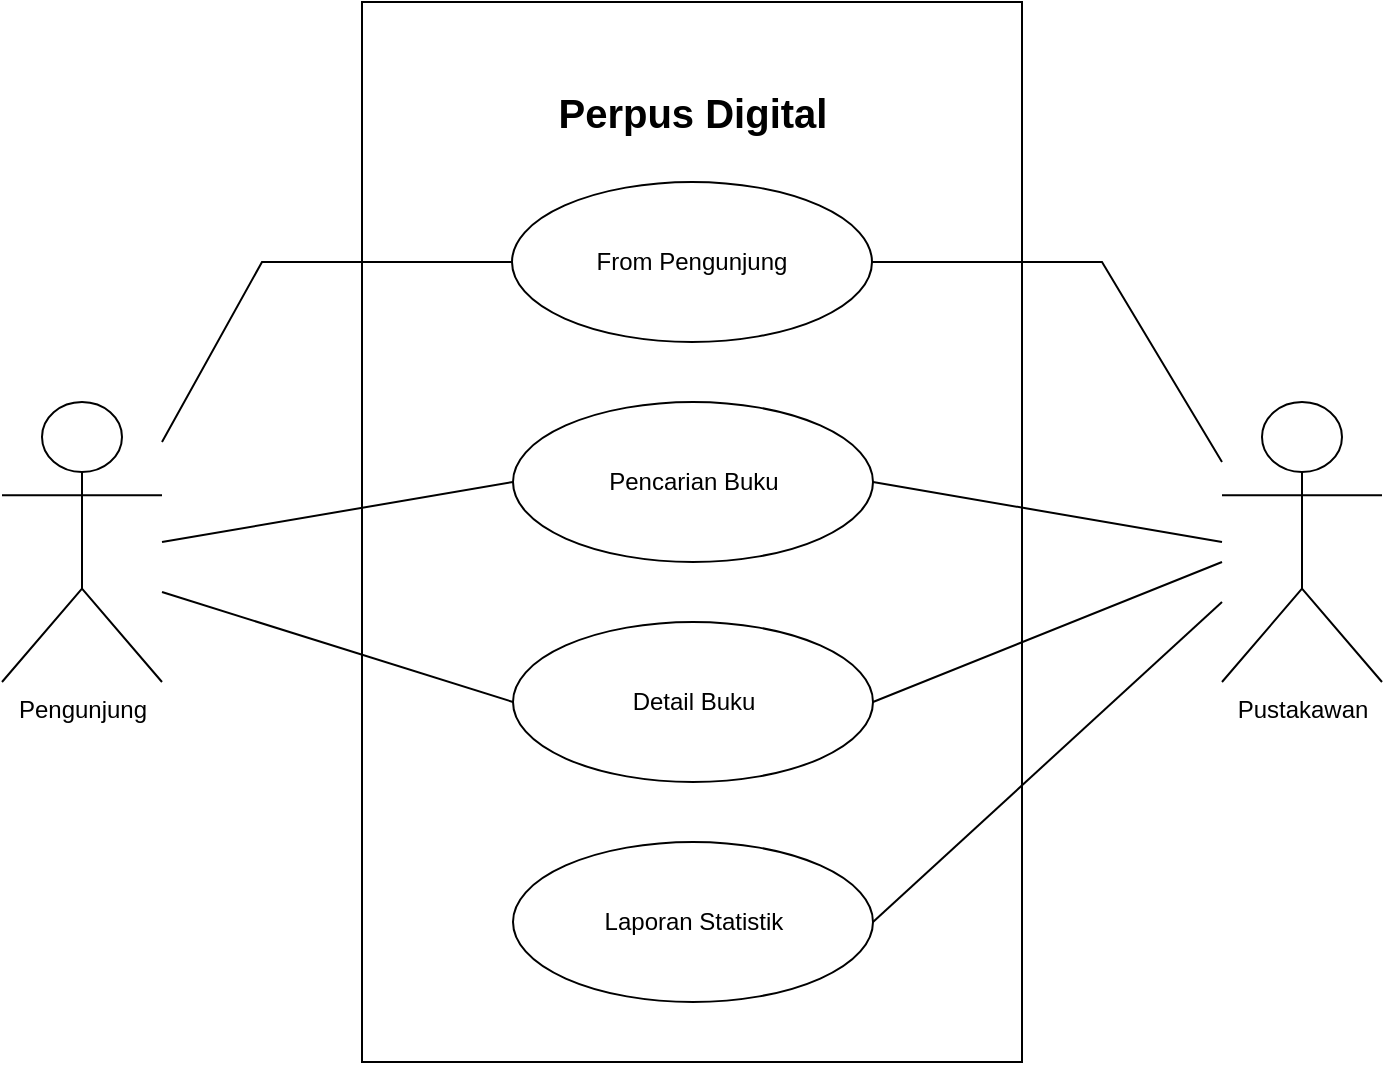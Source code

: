 <mxfile version="23.1.1" type="github">
  <diagram name="Page-1" id="1OpYW7OE4GzXt2Lxicp0">
    <mxGraphModel dx="1052" dy="627" grid="1" gridSize="10" guides="1" tooltips="1" connect="1" arrows="1" fold="1" page="1" pageScale="1" pageWidth="850" pageHeight="1100" math="0" shadow="0">
      <root>
        <mxCell id="0" />
        <mxCell id="1" parent="0" />
        <mxCell id="TGRVU3iV76_W16BP4noS-1" value="" style="rounded=0;whiteSpace=wrap;html=1;" vertex="1" parent="1">
          <mxGeometry x="260" y="60" width="330" height="530" as="geometry" />
        </mxCell>
        <mxCell id="TGRVU3iV76_W16BP4noS-3" value="&lt;font size=&quot;1&quot; style=&quot;&quot;&gt;&lt;b style=&quot;font-size: 20px;&quot;&gt;Perpus Digital&lt;/b&gt;&lt;/font&gt;" style="text;html=1;strokeColor=none;fillColor=none;align=center;verticalAlign=middle;whiteSpace=wrap;rounded=0;" vertex="1" parent="1">
          <mxGeometry x="353" y="100" width="145" height="30" as="geometry" />
        </mxCell>
        <mxCell id="TGRVU3iV76_W16BP4noS-4" value="Pengunjung" style="shape=umlActor;verticalLabelPosition=bottom;verticalAlign=top;html=1;outlineConnect=0;" vertex="1" parent="1">
          <mxGeometry x="80" y="260" width="80" height="140" as="geometry" />
        </mxCell>
        <mxCell id="TGRVU3iV76_W16BP4noS-6" value="Pustakawan" style="shape=umlActor;verticalLabelPosition=bottom;verticalAlign=top;html=1;outlineConnect=0;" vertex="1" parent="1">
          <mxGeometry x="690" y="260" width="80" height="140" as="geometry" />
        </mxCell>
        <mxCell id="TGRVU3iV76_W16BP4noS-7" value="From Pengunjung" style="ellipse;whiteSpace=wrap;html=1;" vertex="1" parent="1">
          <mxGeometry x="335" y="150" width="180" height="80" as="geometry" />
        </mxCell>
        <mxCell id="TGRVU3iV76_W16BP4noS-8" value="Pencarian Buku" style="ellipse;whiteSpace=wrap;html=1;" vertex="1" parent="1">
          <mxGeometry x="335.5" y="260" width="180" height="80" as="geometry" />
        </mxCell>
        <mxCell id="TGRVU3iV76_W16BP4noS-9" value="Detail Buku" style="ellipse;whiteSpace=wrap;html=1;" vertex="1" parent="1">
          <mxGeometry x="335.5" y="370" width="180" height="80" as="geometry" />
        </mxCell>
        <mxCell id="TGRVU3iV76_W16BP4noS-10" value="Laporan Statistik" style="ellipse;whiteSpace=wrap;html=1;" vertex="1" parent="1">
          <mxGeometry x="335.5" y="480" width="180" height="80" as="geometry" />
        </mxCell>
        <mxCell id="TGRVU3iV76_W16BP4noS-11" value="" style="endArrow=none;html=1;rounded=0;entryX=0;entryY=0.5;entryDx=0;entryDy=0;" edge="1" parent="1" target="TGRVU3iV76_W16BP4noS-7">
          <mxGeometry width="50" height="50" relative="1" as="geometry">
            <mxPoint x="160" y="280" as="sourcePoint" />
            <mxPoint x="210" y="230" as="targetPoint" />
            <Array as="points">
              <mxPoint x="210" y="190" />
            </Array>
          </mxGeometry>
        </mxCell>
        <mxCell id="TGRVU3iV76_W16BP4noS-12" value="" style="endArrow=none;html=1;rounded=0;entryX=0;entryY=0.5;entryDx=0;entryDy=0;" edge="1" parent="1" target="TGRVU3iV76_W16BP4noS-8">
          <mxGeometry width="50" height="50" relative="1" as="geometry">
            <mxPoint x="160" y="330" as="sourcePoint" />
            <mxPoint x="210" y="280" as="targetPoint" />
          </mxGeometry>
        </mxCell>
        <mxCell id="TGRVU3iV76_W16BP4noS-13" value="" style="endArrow=none;html=1;rounded=0;entryX=0;entryY=0.5;entryDx=0;entryDy=0;" edge="1" parent="1" target="TGRVU3iV76_W16BP4noS-9">
          <mxGeometry width="50" height="50" relative="1" as="geometry">
            <mxPoint x="160" y="355" as="sourcePoint" />
            <mxPoint x="210" y="305" as="targetPoint" />
          </mxGeometry>
        </mxCell>
        <mxCell id="TGRVU3iV76_W16BP4noS-14" value="" style="endArrow=none;html=1;rounded=0;exitX=1;exitY=0.5;exitDx=0;exitDy=0;" edge="1" parent="1" source="TGRVU3iV76_W16BP4noS-7">
          <mxGeometry width="50" height="50" relative="1" as="geometry">
            <mxPoint x="640" y="340" as="sourcePoint" />
            <mxPoint x="690" y="290" as="targetPoint" />
            <Array as="points">
              <mxPoint x="630" y="190" />
            </Array>
          </mxGeometry>
        </mxCell>
        <mxCell id="TGRVU3iV76_W16BP4noS-15" value="" style="endArrow=none;html=1;rounded=0;exitX=1;exitY=0.5;exitDx=0;exitDy=0;" edge="1" parent="1" source="TGRVU3iV76_W16BP4noS-8">
          <mxGeometry width="50" height="50" relative="1" as="geometry">
            <mxPoint x="640" y="380" as="sourcePoint" />
            <mxPoint x="690" y="330" as="targetPoint" />
          </mxGeometry>
        </mxCell>
        <mxCell id="TGRVU3iV76_W16BP4noS-16" value="" style="endArrow=none;html=1;rounded=0;exitX=1;exitY=0.5;exitDx=0;exitDy=0;" edge="1" parent="1" source="TGRVU3iV76_W16BP4noS-9">
          <mxGeometry width="50" height="50" relative="1" as="geometry">
            <mxPoint x="640" y="390" as="sourcePoint" />
            <mxPoint x="690" y="340" as="targetPoint" />
          </mxGeometry>
        </mxCell>
        <mxCell id="TGRVU3iV76_W16BP4noS-17" value="" style="endArrow=none;html=1;rounded=0;exitX=1;exitY=0.5;exitDx=0;exitDy=0;" edge="1" parent="1" source="TGRVU3iV76_W16BP4noS-10">
          <mxGeometry width="50" height="50" relative="1" as="geometry">
            <mxPoint x="640" y="410" as="sourcePoint" />
            <mxPoint x="690" y="360" as="targetPoint" />
          </mxGeometry>
        </mxCell>
      </root>
    </mxGraphModel>
  </diagram>
</mxfile>
